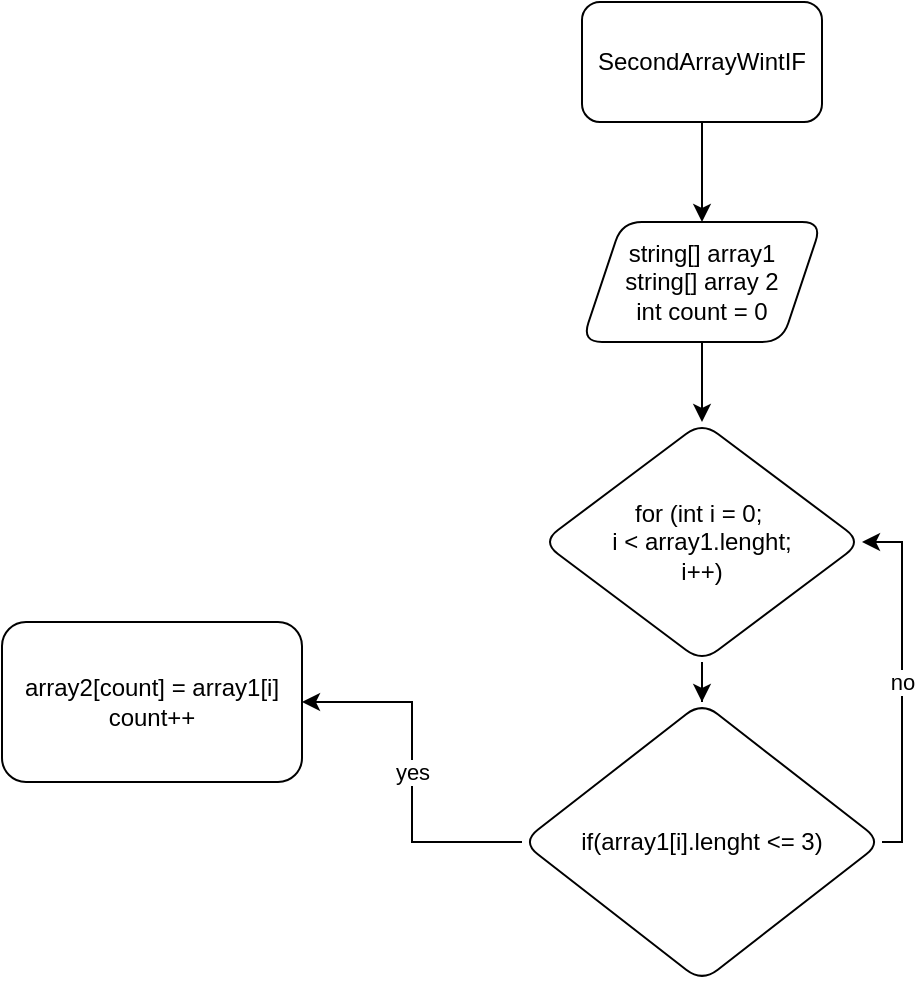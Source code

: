 <mxfile version="20.8.23" type="device"><diagram name="Страница 1" id="ZJdAPKjs4sVkUROWP9hx"><mxGraphModel dx="1434" dy="764" grid="1" gridSize="10" guides="1" tooltips="1" connect="1" arrows="1" fold="1" page="1" pageScale="1" pageWidth="827" pageHeight="1169" math="0" shadow="0"><root><mxCell id="0"/><mxCell id="1" parent="0"/><mxCell id="AXLH-4iSQ-pKTo5aTHG6-3" value="" style="edgeStyle=orthogonalEdgeStyle;rounded=0;orthogonalLoop=1;jettySize=auto;html=1;" edge="1" parent="1" source="AXLH-4iSQ-pKTo5aTHG6-1" target="AXLH-4iSQ-pKTo5aTHG6-2"><mxGeometry relative="1" as="geometry"/></mxCell><mxCell id="AXLH-4iSQ-pKTo5aTHG6-1" value="SecondArrayWintIF" style="rounded=1;whiteSpace=wrap;html=1;" vertex="1" parent="1"><mxGeometry x="320" y="30" width="120" height="60" as="geometry"/></mxCell><mxCell id="AXLH-4iSQ-pKTo5aTHG6-5" value="" style="edgeStyle=orthogonalEdgeStyle;rounded=0;orthogonalLoop=1;jettySize=auto;html=1;" edge="1" parent="1" source="AXLH-4iSQ-pKTo5aTHG6-2" target="AXLH-4iSQ-pKTo5aTHG6-4"><mxGeometry relative="1" as="geometry"/></mxCell><mxCell id="AXLH-4iSQ-pKTo5aTHG6-2" value="string[] array1&lt;br&gt;string[] array 2&lt;br&gt;int count = 0" style="shape=parallelogram;perimeter=parallelogramPerimeter;whiteSpace=wrap;html=1;fixedSize=1;rounded=1;" vertex="1" parent="1"><mxGeometry x="320" y="140" width="120" height="60" as="geometry"/></mxCell><mxCell id="AXLH-4iSQ-pKTo5aTHG6-7" value="" style="edgeStyle=orthogonalEdgeStyle;rounded=0;orthogonalLoop=1;jettySize=auto;html=1;" edge="1" parent="1" source="AXLH-4iSQ-pKTo5aTHG6-4" target="AXLH-4iSQ-pKTo5aTHG6-6"><mxGeometry relative="1" as="geometry"/></mxCell><mxCell id="AXLH-4iSQ-pKTo5aTHG6-4" value="for (int i = 0;&amp;nbsp;&lt;br&gt;i &amp;lt; array1.lenght;&lt;br&gt;i++)" style="rhombus;whiteSpace=wrap;html=1;rounded=1;" vertex="1" parent="1"><mxGeometry x="300" y="240" width="160" height="120" as="geometry"/></mxCell><mxCell id="AXLH-4iSQ-pKTo5aTHG6-9" value="yes" style="edgeStyle=orthogonalEdgeStyle;rounded=0;orthogonalLoop=1;jettySize=auto;html=1;" edge="1" parent="1" source="AXLH-4iSQ-pKTo5aTHG6-6" target="AXLH-4iSQ-pKTo5aTHG6-8"><mxGeometry relative="1" as="geometry"/></mxCell><mxCell id="AXLH-4iSQ-pKTo5aTHG6-10" value="no" style="edgeStyle=orthogonalEdgeStyle;rounded=0;orthogonalLoop=1;jettySize=auto;html=1;entryX=1;entryY=0.5;entryDx=0;entryDy=0;" edge="1" parent="1" source="AXLH-4iSQ-pKTo5aTHG6-6" target="AXLH-4iSQ-pKTo5aTHG6-4"><mxGeometry relative="1" as="geometry"><Array as="points"><mxPoint x="480" y="450"/><mxPoint x="480" y="300"/></Array></mxGeometry></mxCell><mxCell id="AXLH-4iSQ-pKTo5aTHG6-6" value="if(array1[i].lenght &amp;lt;= 3)" style="rhombus;whiteSpace=wrap;html=1;rounded=1;" vertex="1" parent="1"><mxGeometry x="290" y="380" width="180" height="140" as="geometry"/></mxCell><mxCell id="AXLH-4iSQ-pKTo5aTHG6-8" value="array2[count] = array1[i]&lt;br&gt;count++" style="whiteSpace=wrap;html=1;rounded=1;" vertex="1" parent="1"><mxGeometry x="30" y="340" width="150" height="80" as="geometry"/></mxCell></root></mxGraphModel></diagram></mxfile>